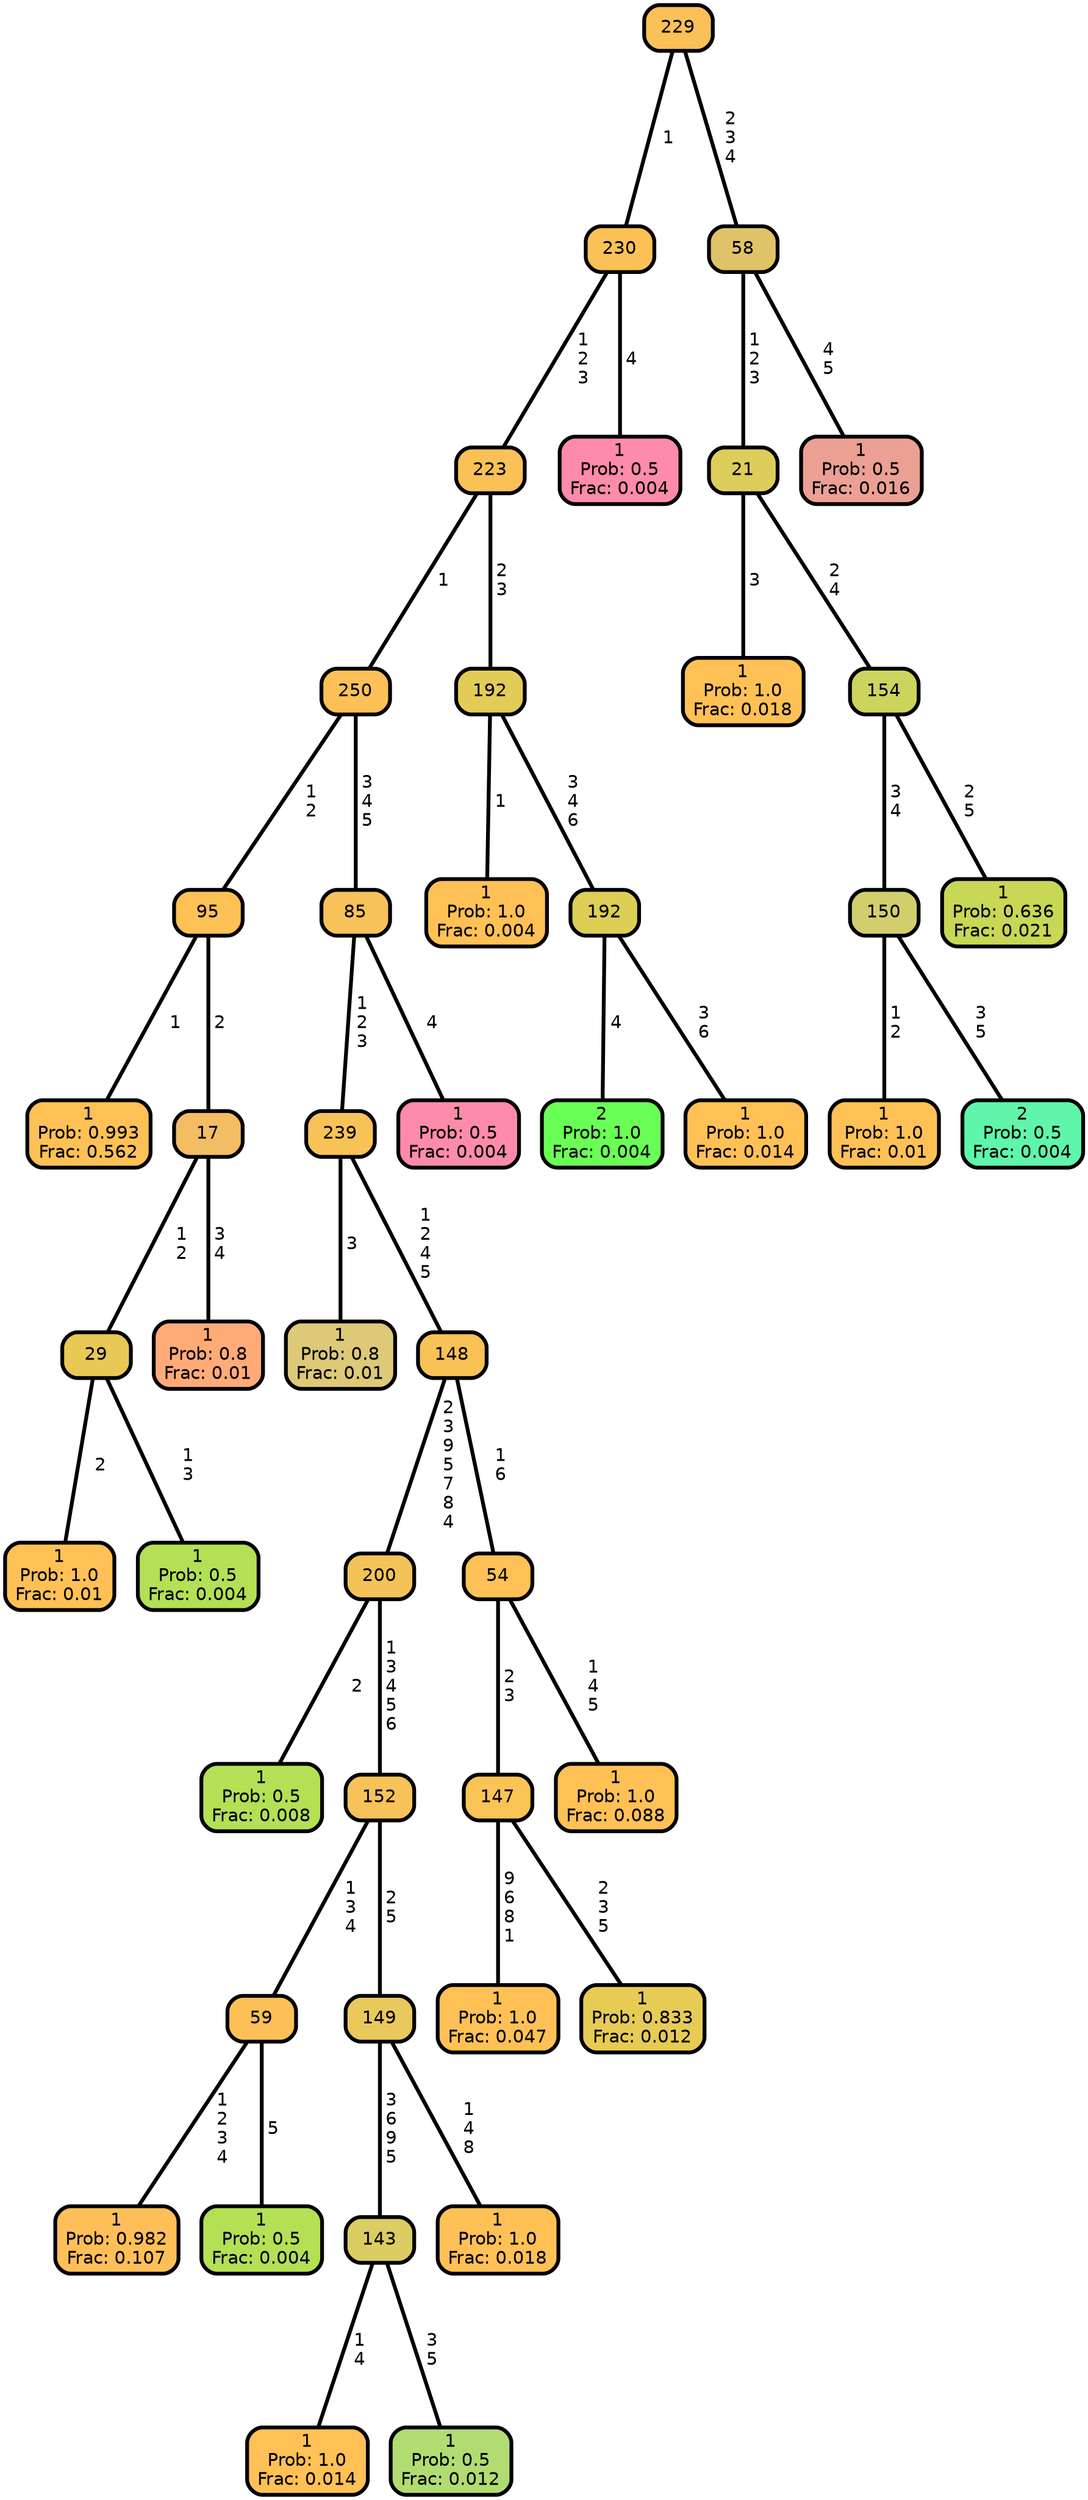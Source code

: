 graph Tree {
node [shape=box, style="filled, rounded",color="black",penwidth="3",fontcolor="black",                 fontname=helvetica] ;
graph [ranksep="0 equally", splines=straight,                 bgcolor=transparent, dpi=200] ;
edge [fontname=helvetica, color=black] ;
0 [label="1
Prob: 0.993
Frac: 0.562", fillcolor="#fdc155"] ;
1 [label="95", fillcolor="#fdc155"] ;
2 [label="1
Prob: 1.0
Frac: 0.01", fillcolor="#ffc155"] ;
3 [label="29", fillcolor="#e9c955"] ;
4 [label="1
Prob: 0.5
Frac: 0.004", fillcolor="#b4e055"] ;
5 [label="17", fillcolor="#f2bd63"] ;
6 [label="1
Prob: 0.8
Frac: 0.01", fillcolor="#ffab77"] ;
7 [label="250", fillcolor="#fbc156"] ;
8 [label="1
Prob: 0.8
Frac: 0.01", fillcolor="#ddc977"] ;
9 [label="239", fillcolor="#f7c358"] ;
10 [label="1
Prob: 0.5
Frac: 0.008", fillcolor="#b4e055"] ;
11 [label="200", fillcolor="#f3c359"] ;
12 [label="1
Prob: 0.982
Frac: 0.107", fillcolor="#ffbf58"] ;
13 [label="59", fillcolor="#fcc057"] ;
14 [label="1
Prob: 0.5
Frac: 0.004", fillcolor="#b4e055"] ;
15 [label="152", fillcolor="#f7c259"] ;
16 [label="1
Prob: 1.0
Frac: 0.014", fillcolor="#ffc155"] ;
17 [label="143", fillcolor="#dbcd62"] ;
18 [label="1
Prob: 0.5
Frac: 0.012", fillcolor="#b1dc71"] ;
19 [label="149", fillcolor="#e9c85c"] ;
20 [label="1
Prob: 1.0
Frac: 0.018", fillcolor="#ffc155"] ;
21 [label="148", fillcolor="#f8c257"] ;
22 [label="1
Prob: 1.0
Frac: 0.047", fillcolor="#ffc155"] ;
23 [label="147", fillcolor="#fac355"] ;
24 [label="1
Prob: 0.833
Frac: 0.012", fillcolor="#e6cb55"] ;
25 [label="54", fillcolor="#fdc155"] ;
26 [label="1
Prob: 1.0
Frac: 0.088", fillcolor="#ffc155"] ;
27 [label="85", fillcolor="#f7c259"] ;
28 [label="1
Prob: 0.5
Frac: 0.004", fillcolor="#ff8baa"] ;
29 [label="223", fillcolor="#fac156"] ;
30 [label="1
Prob: 1.0
Frac: 0.004", fillcolor="#ffc155"] ;
31 [label="192", fillcolor="#e3cc55"] ;
32 [label="2
Prob: 1.0
Frac: 0.004", fillcolor="#6aff55"] ;
33 [label="192", fillcolor="#ddce55"] ;
34 [label="1
Prob: 1.0
Frac: 0.014", fillcolor="#ffc155"] ;
35 [label="230", fillcolor="#fac157"] ;
36 [label="1
Prob: 0.5
Frac: 0.004", fillcolor="#ff8baa"] ;
37 [label="229", fillcolor="#f9c158"] ;
38 [label="1
Prob: 1.0
Frac: 0.018", fillcolor="#ffc155"] ;
39 [label="21", fillcolor="#ddce5b"] ;
40 [label="1
Prob: 1.0
Frac: 0.01", fillcolor="#ffc155"] ;
41 [label="150", fillcolor="#d1cf6d"] ;
42 [label="2
Prob: 0.5
Frac: 0.004", fillcolor="#5ff5aa"] ;
43 [label="154", fillcolor="#ccd45e"] ;
44 [label="1
Prob: 0.636
Frac: 0.021", fillcolor="#c8d755"] ;
45 [label="58", fillcolor="#e0c368"] ;
46 [label="1
Prob: 0.5
Frac: 0.016", fillcolor="#eca094"] ;
1 -- 0 [label=" 1",penwidth=3] ;
1 -- 5 [label=" 2",penwidth=3] ;
3 -- 2 [label=" 2",penwidth=3] ;
3 -- 4 [label=" 1\n 3",penwidth=3] ;
5 -- 3 [label=" 1\n 2",penwidth=3] ;
5 -- 6 [label=" 3\n 4",penwidth=3] ;
7 -- 1 [label=" 1\n 2",penwidth=3] ;
7 -- 27 [label=" 3\n 4\n 5",penwidth=3] ;
9 -- 8 [label=" 3",penwidth=3] ;
9 -- 21 [label=" 1\n 2\n 4\n 5",penwidth=3] ;
11 -- 10 [label=" 2",penwidth=3] ;
11 -- 15 [label=" 1\n 3\n 4\n 5\n 6",penwidth=3] ;
13 -- 12 [label=" 1\n 2\n 3\n 4",penwidth=3] ;
13 -- 14 [label=" 5",penwidth=3] ;
15 -- 13 [label=" 1\n 3\n 4",penwidth=3] ;
15 -- 19 [label=" 2\n 5",penwidth=3] ;
17 -- 16 [label=" 1\n 4",penwidth=3] ;
17 -- 18 [label=" 3\n 5",penwidth=3] ;
19 -- 17 [label=" 3\n 6\n 9\n 5",penwidth=3] ;
19 -- 20 [label=" 1\n 4\n 8",penwidth=3] ;
21 -- 11 [label=" 2\n 3\n 9\n 5\n 7\n 8\n 4",penwidth=3] ;
21 -- 25 [label=" 1\n 6",penwidth=3] ;
23 -- 22 [label=" 9\n 6\n 8\n 1",penwidth=3] ;
23 -- 24 [label=" 2\n 3\n 5",penwidth=3] ;
25 -- 23 [label=" 2\n 3",penwidth=3] ;
25 -- 26 [label=" 1\n 4\n 5",penwidth=3] ;
27 -- 9 [label=" 1\n 2\n 3",penwidth=3] ;
27 -- 28 [label=" 4",penwidth=3] ;
29 -- 7 [label=" 1",penwidth=3] ;
29 -- 31 [label=" 2\n 3",penwidth=3] ;
31 -- 30 [label=" 1",penwidth=3] ;
31 -- 33 [label=" 3\n 4\n 6",penwidth=3] ;
33 -- 32 [label=" 4",penwidth=3] ;
33 -- 34 [label=" 3\n 6",penwidth=3] ;
35 -- 29 [label=" 1\n 2\n 3",penwidth=3] ;
35 -- 36 [label=" 4",penwidth=3] ;
37 -- 35 [label=" 1",penwidth=3] ;
37 -- 45 [label=" 2\n 3\n 4",penwidth=3] ;
39 -- 38 [label=" 3",penwidth=3] ;
39 -- 43 [label=" 2\n 4",penwidth=3] ;
41 -- 40 [label=" 1\n 2",penwidth=3] ;
41 -- 42 [label=" 3\n 5",penwidth=3] ;
43 -- 41 [label=" 3\n 4",penwidth=3] ;
43 -- 44 [label=" 2\n 5",penwidth=3] ;
45 -- 39 [label=" 1\n 2\n 3",penwidth=3] ;
45 -- 46 [label=" 4\n 5",penwidth=3] ;
{rank = same;}}
